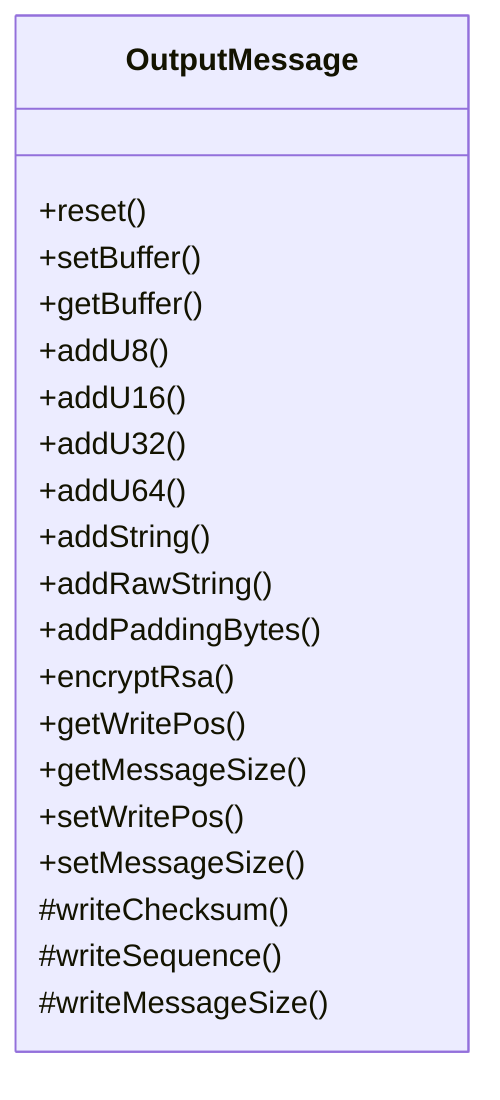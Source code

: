 classDiagram
    class OutputMessage {
        +reset()
        +setBuffer()
        +getBuffer()
        +addU8()
        +addU16()
        +addU32()
        +addU64()
        +addString()
        +addRawString()
        +addPaddingBytes()
        +encryptRsa()
        +getWritePos()
        +getMessageSize()
        +setWritePos()
        +setMessageSize()
        #writeChecksum()
        #writeSequence()
        #writeMessageSize()
    }
